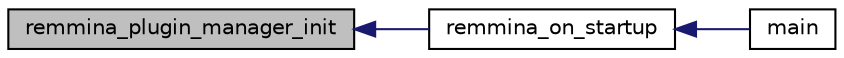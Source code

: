 digraph "remmina_plugin_manager_init"
{
  edge [fontname="Helvetica",fontsize="10",labelfontname="Helvetica",labelfontsize="10"];
  node [fontname="Helvetica",fontsize="10",shape=record];
  rankdir="LR";
  Node727 [label="remmina_plugin_manager_init",height=0.2,width=0.4,color="black", fillcolor="grey75", style="filled", fontcolor="black"];
  Node727 -> Node728 [dir="back",color="midnightblue",fontsize="10",style="solid",fontname="Helvetica"];
  Node728 [label="remmina_on_startup",height=0.2,width=0.4,color="black", fillcolor="white", style="filled",URL="$remmina_8c.html#a26d2c20be18ff44f239b756f1d5be01a"];
  Node728 -> Node729 [dir="back",color="midnightblue",fontsize="10",style="solid",fontname="Helvetica"];
  Node729 [label="main",height=0.2,width=0.4,color="black", fillcolor="white", style="filled",URL="$remmina_8c.html#a0ddf1224851353fc92bfbff6f499fa97"];
}
